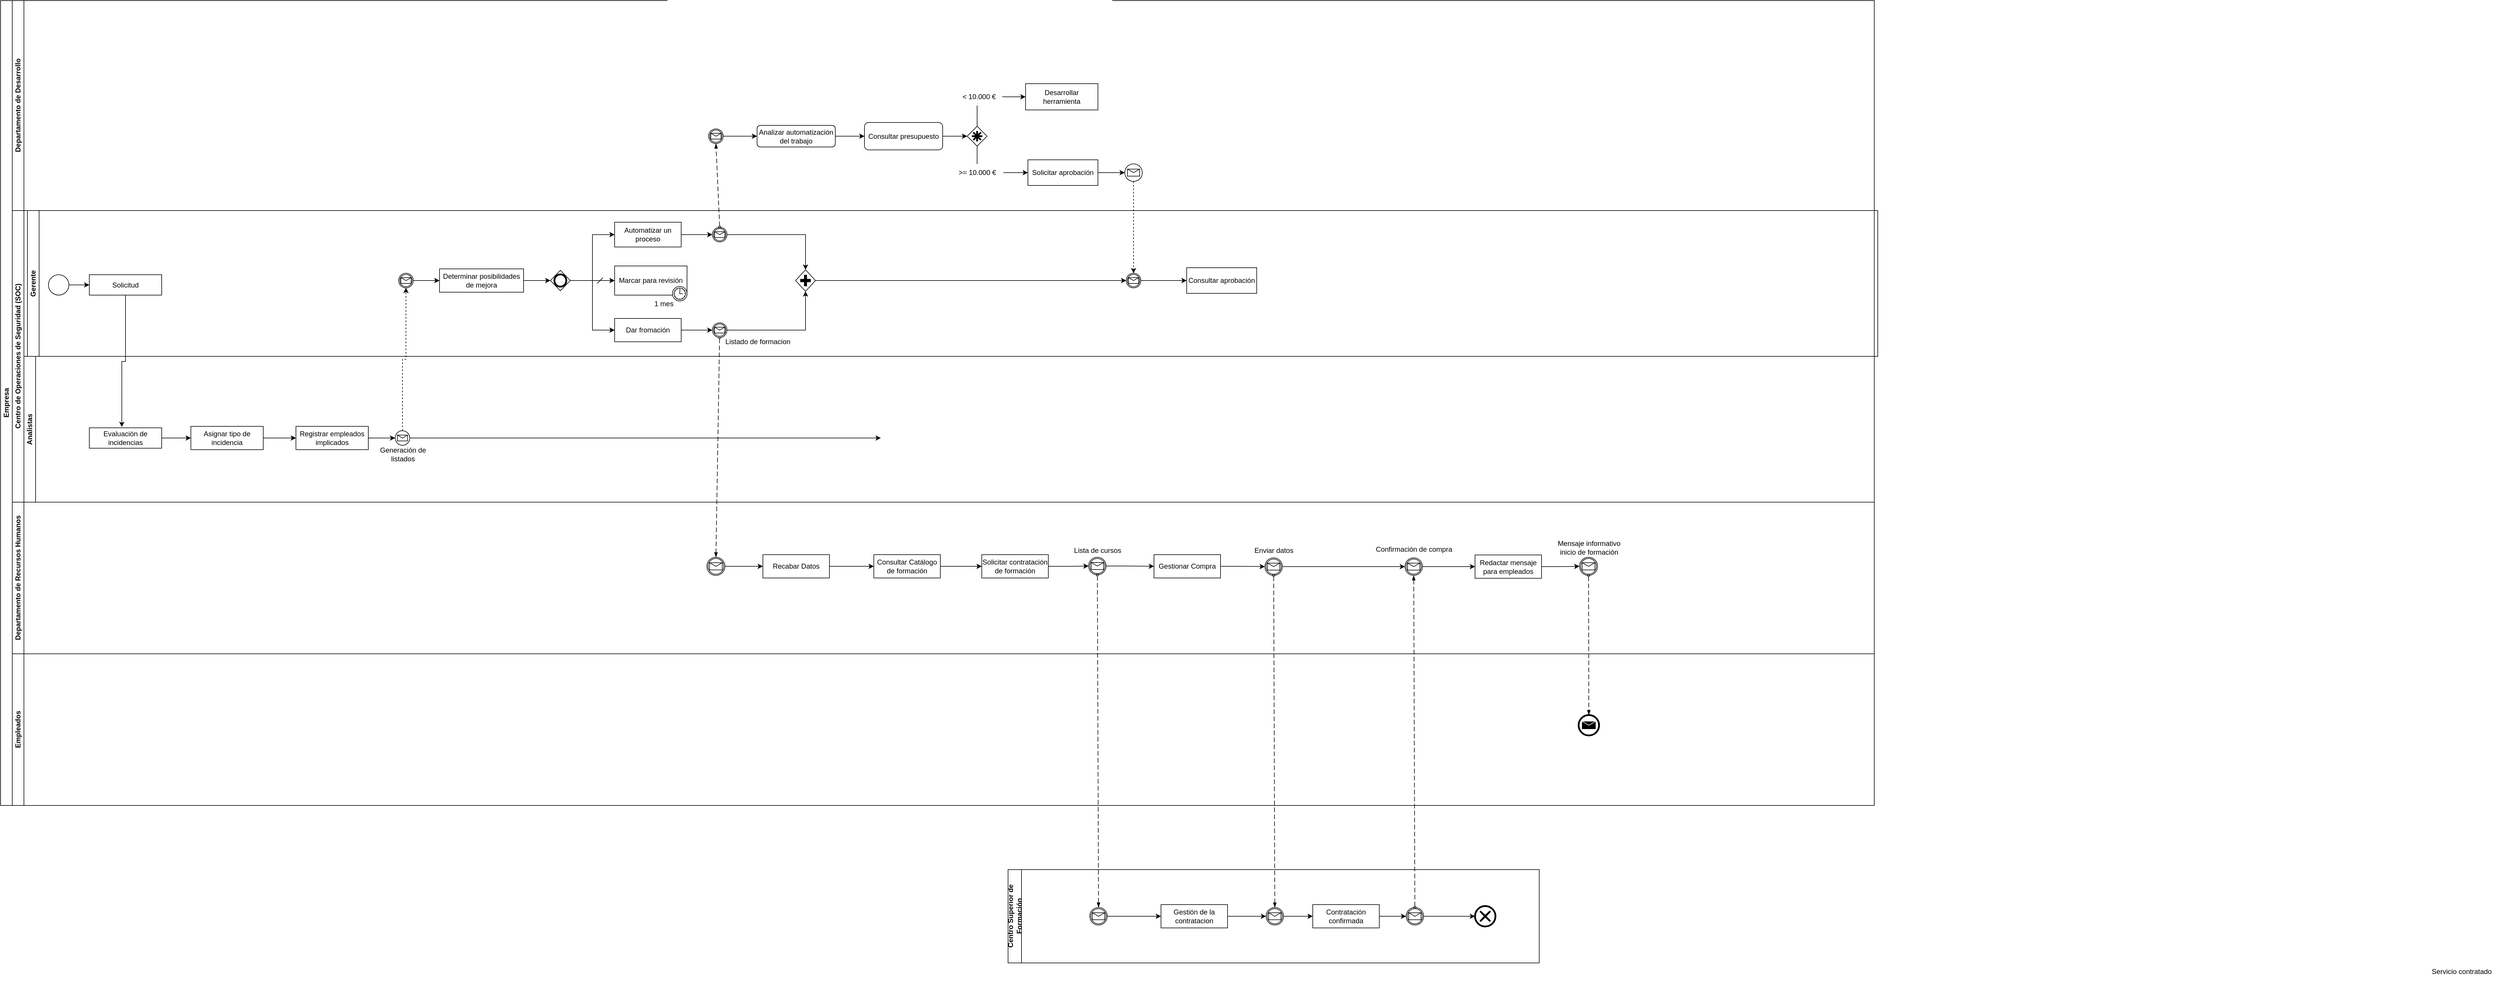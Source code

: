 <mxfile version="26.0.14">
  <diagram name="Página-1" id="uDJ05HsRSzXK77CwW1Jx">
    <mxGraphModel dx="1050" dy="530" grid="1" gridSize="10" guides="1" tooltips="1" connect="1" arrows="1" fold="1" page="1" pageScale="1" pageWidth="827" pageHeight="1169" math="0" shadow="0">
      <root>
        <mxCell id="0" />
        <mxCell id="1" parent="0" />
        <mxCell id="rS4QHCmcO80jas_Lo0V3-1" value="Empresa" style="swimlane;childLayout=stackLayout;resizeParent=1;resizeParentMax=0;horizontal=0;startSize=20;horizontalStack=0;html=1;" parent="1" vertex="1">
          <mxGeometry x="174" y="30" width="3210" height="1380" as="geometry" />
        </mxCell>
        <mxCell id="rS4QHCmcO80jas_Lo0V3-2" value="Departamento de Desarrollo" style="swimlane;startSize=20;horizontal=0;html=1;" parent="rS4QHCmcO80jas_Lo0V3-1" vertex="1">
          <mxGeometry x="20" width="3190" height="360" as="geometry" />
        </mxCell>
        <mxCell id="6PZTlja-5_RaDFF-M4vb-5" style="edgeStyle=orthogonalEdgeStyle;rounded=0;orthogonalLoop=1;jettySize=auto;html=1;entryX=0;entryY=0.5;entryDx=0;entryDy=0;" parent="rS4QHCmcO80jas_Lo0V3-2" source="6PZTlja-5_RaDFF-M4vb-2" target="6PZTlja-5_RaDFF-M4vb-4" edge="1">
          <mxGeometry relative="1" as="geometry" />
        </mxCell>
        <mxCell id="6PZTlja-5_RaDFF-M4vb-2" value="" style="points=[[0.145,0.145,0],[0.5,0,0],[0.855,0.145,0],[1,0.5,0],[0.855,0.855,0],[0.5,1,0],[0.145,0.855,0],[0,0.5,0]];shape=mxgraph.bpmn.event;html=1;verticalLabelPosition=bottom;labelBackgroundColor=#ffffff;verticalAlign=top;align=center;perimeter=ellipsePerimeter;outlineConnect=0;aspect=fixed;outline=boundInt;symbol=message;" parent="rS4QHCmcO80jas_Lo0V3-2" vertex="1">
          <mxGeometry x="1193" y="220" width="25" height="25" as="geometry" />
        </mxCell>
        <mxCell id="6PZTlja-5_RaDFF-M4vb-7" style="edgeStyle=orthogonalEdgeStyle;rounded=0;orthogonalLoop=1;jettySize=auto;html=1;entryX=0;entryY=0.5;entryDx=0;entryDy=0;" parent="rS4QHCmcO80jas_Lo0V3-2" source="6PZTlja-5_RaDFF-M4vb-4" target="6PZTlja-5_RaDFF-M4vb-6" edge="1">
          <mxGeometry relative="1" as="geometry" />
        </mxCell>
        <mxCell id="6PZTlja-5_RaDFF-M4vb-4" value="Analizar automatización del trabajo" style="rounded=1;whiteSpace=wrap;html=1;" parent="rS4QHCmcO80jas_Lo0V3-2" vertex="1">
          <mxGeometry x="1276" y="214" width="134" height="37" as="geometry" />
        </mxCell>
        <mxCell id="6PZTlja-5_RaDFF-M4vb-6" value="Consultar presupuesto" style="rounded=1;whiteSpace=wrap;html=1;" parent="rS4QHCmcO80jas_Lo0V3-2" vertex="1">
          <mxGeometry x="1460" y="209" width="134" height="47" as="geometry" />
        </mxCell>
        <mxCell id="6PZTlja-5_RaDFF-M4vb-8" value="" style="points=[[0.25,0.25,0],[0.5,0,0],[0.75,0.25,0],[1,0.5,0],[0.75,0.75,0],[0.5,1,0],[0.25,0.75,0],[0,0.5,0]];shape=mxgraph.bpmn.gateway2;html=1;verticalLabelPosition=bottom;labelBackgroundColor=#ffffff;verticalAlign=top;align=center;perimeter=rhombusPerimeter;outlineConnect=0;outline=none;symbol=none;gwType=complex;" parent="rS4QHCmcO80jas_Lo0V3-2" vertex="1">
          <mxGeometry x="1636" y="215.5" width="34" height="34" as="geometry" />
        </mxCell>
        <mxCell id="6PZTlja-5_RaDFF-M4vb-9" style="edgeStyle=orthogonalEdgeStyle;rounded=0;orthogonalLoop=1;jettySize=auto;html=1;entryX=0;entryY=0.5;entryDx=0;entryDy=0;entryPerimeter=0;" parent="rS4QHCmcO80jas_Lo0V3-2" source="6PZTlja-5_RaDFF-M4vb-6" target="6PZTlja-5_RaDFF-M4vb-8" edge="1">
          <mxGeometry relative="1" as="geometry" />
        </mxCell>
        <mxCell id="6PZTlja-5_RaDFF-M4vb-10" value="&amp;lt; 10.000 €" style="text;html=1;align=center;verticalAlign=middle;resizable=0;points=[];autosize=1;strokeColor=none;fillColor=none;" parent="rS4QHCmcO80jas_Lo0V3-2" vertex="1">
          <mxGeometry x="1616" y="150" width="80" height="30" as="geometry" />
        </mxCell>
        <mxCell id="6PZTlja-5_RaDFF-M4vb-12" style="edgeStyle=orthogonalEdgeStyle;rounded=0;orthogonalLoop=1;jettySize=auto;html=1;endArrow=none;startFill=0;" parent="rS4QHCmcO80jas_Lo0V3-2" source="6PZTlja-5_RaDFF-M4vb-8" edge="1">
          <mxGeometry relative="1" as="geometry">
            <mxPoint x="1653" y="180" as="targetPoint" />
          </mxGeometry>
        </mxCell>
        <mxCell id="6PZTlja-5_RaDFF-M4vb-13" value="Desarrollar herramienta" style="points=[[0.25,0,0],[0.5,0,0],[0.75,0,0],[1,0.25,0],[1,0.5,0],[1,0.75,0],[0.75,1,0],[0.5,1,0],[0.25,1,0],[0,0.75,0],[0,0.5,0],[0,0.25,0]];shape=mxgraph.bpmn.task2;whiteSpace=wrap;rectStyle=rounded;size=10;html=1;container=1;expand=0;collapsible=0;taskMarker=abstract;" parent="rS4QHCmcO80jas_Lo0V3-2" vertex="1">
          <mxGeometry x="1736" y="142.5" width="124" height="45" as="geometry" />
        </mxCell>
        <mxCell id="6PZTlja-5_RaDFF-M4vb-14" style="edgeStyle=orthogonalEdgeStyle;rounded=0;orthogonalLoop=1;jettySize=auto;html=1;entryX=0;entryY=0.5;entryDx=0;entryDy=0;entryPerimeter=0;" parent="rS4QHCmcO80jas_Lo0V3-2" source="6PZTlja-5_RaDFF-M4vb-10" target="6PZTlja-5_RaDFF-M4vb-13" edge="1">
          <mxGeometry relative="1" as="geometry" />
        </mxCell>
        <mxCell id="6PZTlja-5_RaDFF-M4vb-16" value="&amp;gt;= 10.000 €" style="text;html=1;align=center;verticalAlign=middle;resizable=0;points=[];autosize=1;strokeColor=none;fillColor=none;" parent="rS4QHCmcO80jas_Lo0V3-2" vertex="1">
          <mxGeometry x="1608" y="280" width="90" height="30" as="geometry" />
        </mxCell>
        <mxCell id="6PZTlja-5_RaDFF-M4vb-17" style="edgeStyle=orthogonalEdgeStyle;rounded=0;orthogonalLoop=1;jettySize=auto;html=1;entryX=0.499;entryY=0.006;entryDx=0;entryDy=0;entryPerimeter=0;endArrow=none;startFill=0;" parent="rS4QHCmcO80jas_Lo0V3-2" source="6PZTlja-5_RaDFF-M4vb-8" target="6PZTlja-5_RaDFF-M4vb-16" edge="1">
          <mxGeometry relative="1" as="geometry" />
        </mxCell>
        <mxCell id="6PZTlja-5_RaDFF-M4vb-18" value="Solicitar aprobación" style="points=[[0.25,0,0],[0.5,0,0],[0.75,0,0],[1,0.25,0],[1,0.5,0],[1,0.75,0],[0.75,1,0],[0.5,1,0],[0.25,1,0],[0,0.75,0],[0,0.5,0],[0,0.25,0]];shape=mxgraph.bpmn.task2;whiteSpace=wrap;rectStyle=rounded;size=10;html=1;container=1;expand=0;collapsible=0;taskMarker=abstract;" parent="rS4QHCmcO80jas_Lo0V3-2" vertex="1">
          <mxGeometry x="1740" y="273" width="120" height="44" as="geometry" />
        </mxCell>
        <mxCell id="6PZTlja-5_RaDFF-M4vb-20" style="edgeStyle=orthogonalEdgeStyle;rounded=0;orthogonalLoop=1;jettySize=auto;html=1;entryX=0;entryY=0.5;entryDx=0;entryDy=0;entryPerimeter=0;" parent="rS4QHCmcO80jas_Lo0V3-2" source="6PZTlja-5_RaDFF-M4vb-16" target="6PZTlja-5_RaDFF-M4vb-18" edge="1">
          <mxGeometry relative="1" as="geometry" />
        </mxCell>
        <mxCell id="6PZTlja-5_RaDFF-M4vb-21" value="" style="points=[[0.145,0.145,0],[0.5,0,0],[0.855,0.145,0],[1,0.5,0],[0.855,0.855,0],[0.5,1,0],[0.145,0.855,0],[0,0.5,0]];shape=mxgraph.bpmn.event;html=1;verticalLabelPosition=bottom;labelBackgroundColor=#ffffff;verticalAlign=top;align=center;perimeter=ellipsePerimeter;outlineConnect=0;aspect=fixed;outline=standard;symbol=message;" parent="rS4QHCmcO80jas_Lo0V3-2" vertex="1">
          <mxGeometry x="1906" y="280" width="30" height="30" as="geometry" />
        </mxCell>
        <mxCell id="6PZTlja-5_RaDFF-M4vb-22" style="edgeStyle=orthogonalEdgeStyle;rounded=0;orthogonalLoop=1;jettySize=auto;html=1;entryX=0;entryY=0.5;entryDx=0;entryDy=0;entryPerimeter=0;" parent="rS4QHCmcO80jas_Lo0V3-2" source="6PZTlja-5_RaDFF-M4vb-18" target="6PZTlja-5_RaDFF-M4vb-21" edge="1">
          <mxGeometry relative="1" as="geometry" />
        </mxCell>
        <mxCell id="rS4QHCmcO80jas_Lo0V3-42" value="" style="dashed=1;dashPattern=8 4;endArrow=blockThin;endFill=1;startArrow=oval;startFill=0;endSize=6;startSize=4;html=1;rounded=0;entryX=0.5;entryY=0;entryDx=0;entryDy=0;entryPerimeter=0;" parent="rS4QHCmcO80jas_Lo0V3-1" source="rS4QHCmcO80jas_Lo0V3-30" target="xNy9P8nJW4BKSloSFsuw-24" edge="1">
          <mxGeometry width="160" relative="1" as="geometry">
            <mxPoint x="1306" y="671" as="sourcePoint" />
            <mxPoint x="1226" y="1095" as="targetPoint" />
          </mxGeometry>
        </mxCell>
        <mxCell id="rS4QHCmcO80jas_Lo0V3-3" value="Centro de Operaciones de Seguridad (SOC)" style="swimlane;startSize=20;horizontal=0;html=1;" parent="rS4QHCmcO80jas_Lo0V3-1" vertex="1">
          <mxGeometry x="20" y="360" width="3190" height="500" as="geometry" />
        </mxCell>
        <mxCell id="rS4QHCmcO80jas_Lo0V3-43" value="Analistas" style="swimlane;startSize=20;horizontal=0;html=1;whiteSpace=wrap;" parent="rS4QHCmcO80jas_Lo0V3-3" vertex="1">
          <mxGeometry x="20" y="250" width="3170" height="250" as="geometry" />
        </mxCell>
        <mxCell id="rS4QHCmcO80jas_Lo0V3-10" value="Evaluación de incidencias" style="points=[[0.25,0,0],[0.5,0,0],[0.75,0,0],[1,0.25,0],[1,0.5,0],[1,0.75,0],[0.75,1,0],[0.5,1,0],[0.25,1,0],[0,0.75,0],[0,0.5,0],[0,0.25,0]];shape=mxgraph.bpmn.task2;whiteSpace=wrap;rectStyle=rounded;size=10;html=1;container=1;expand=0;collapsible=0;taskMarker=abstract;" parent="rS4QHCmcO80jas_Lo0V3-43" vertex="1">
          <mxGeometry x="112" y="122.5" width="124" height="35" as="geometry" />
        </mxCell>
        <mxCell id="rS4QHCmcO80jas_Lo0V3-13" value="Asignar tipo de incidencia" style="points=[[0.25,0,0],[0.5,0,0],[0.75,0,0],[1,0.25,0],[1,0.5,0],[1,0.75,0],[0.75,1,0],[0.5,1,0],[0.25,1,0],[0,0.75,0],[0,0.5,0],[0,0.25,0]];shape=mxgraph.bpmn.task2;whiteSpace=wrap;rectStyle=rounded;size=10;html=1;container=1;expand=0;collapsible=0;taskMarker=abstract;" parent="rS4QHCmcO80jas_Lo0V3-43" vertex="1">
          <mxGeometry x="286" y="120" width="124" height="40" as="geometry" />
        </mxCell>
        <mxCell id="rS4QHCmcO80jas_Lo0V3-14" style="edgeStyle=orthogonalEdgeStyle;rounded=0;orthogonalLoop=1;jettySize=auto;html=1;entryX=0;entryY=0.5;entryDx=0;entryDy=0;entryPerimeter=0;" parent="rS4QHCmcO80jas_Lo0V3-43" source="rS4QHCmcO80jas_Lo0V3-10" target="rS4QHCmcO80jas_Lo0V3-13" edge="1">
          <mxGeometry relative="1" as="geometry" />
        </mxCell>
        <mxCell id="rS4QHCmcO80jas_Lo0V3-15" value="Registrar empleados implicados" style="points=[[0.25,0,0],[0.5,0,0],[0.75,0,0],[1,0.25,0],[1,0.5,0],[1,0.75,0],[0.75,1,0],[0.5,1,0],[0.25,1,0],[0,0.75,0],[0,0.5,0],[0,0.25,0]];shape=mxgraph.bpmn.task2;whiteSpace=wrap;rectStyle=rounded;size=10;html=1;container=1;expand=0;collapsible=0;taskMarker=abstract;" parent="rS4QHCmcO80jas_Lo0V3-43" vertex="1">
          <mxGeometry x="466" y="120" width="124" height="40" as="geometry" />
        </mxCell>
        <mxCell id="rS4QHCmcO80jas_Lo0V3-16" style="edgeStyle=orthogonalEdgeStyle;rounded=0;orthogonalLoop=1;jettySize=auto;html=1;entryX=0;entryY=0.5;entryDx=0;entryDy=0;entryPerimeter=0;" parent="rS4QHCmcO80jas_Lo0V3-43" source="rS4QHCmcO80jas_Lo0V3-13" target="rS4QHCmcO80jas_Lo0V3-15" edge="1">
          <mxGeometry relative="1" as="geometry" />
        </mxCell>
        <mxCell id="yh-kPCTtvAr-_X22sN1w-4" style="edgeStyle=orthogonalEdgeStyle;rounded=0;orthogonalLoop=1;jettySize=auto;html=1;exitX=1;exitY=0.5;exitDx=0;exitDy=0;exitPerimeter=0;" edge="1" parent="rS4QHCmcO80jas_Lo0V3-43" source="rS4QHCmcO80jas_Lo0V3-17">
          <mxGeometry relative="1" as="geometry">
            <mxPoint x="1468" y="140" as="targetPoint" />
          </mxGeometry>
        </mxCell>
        <mxCell id="rS4QHCmcO80jas_Lo0V3-17" value="" style="points=[[0.145,0.145,0],[0.5,0,0],[0.855,0.145,0],[1,0.5,0],[0.855,0.855,0],[0.5,1,0],[0.145,0.855,0],[0,0.5,0]];shape=mxgraph.bpmn.event;html=1;verticalLabelPosition=bottom;labelBackgroundColor=#ffffff;verticalAlign=top;align=center;perimeter=ellipsePerimeter;outlineConnect=0;aspect=fixed;outline=standard;symbol=message;" parent="rS4QHCmcO80jas_Lo0V3-43" vertex="1">
          <mxGeometry x="636" y="127.5" width="25" height="25" as="geometry" />
        </mxCell>
        <mxCell id="rS4QHCmcO80jas_Lo0V3-18" style="edgeStyle=orthogonalEdgeStyle;rounded=0;orthogonalLoop=1;jettySize=auto;html=1;entryX=0;entryY=0.5;entryDx=0;entryDy=0;entryPerimeter=0;" parent="rS4QHCmcO80jas_Lo0V3-43" source="rS4QHCmcO80jas_Lo0V3-15" target="rS4QHCmcO80jas_Lo0V3-17" edge="1">
          <mxGeometry relative="1" as="geometry" />
        </mxCell>
        <mxCell id="rS4QHCmcO80jas_Lo0V3-19" value="&lt;div&gt;Generación de&lt;/div&gt;&lt;div&gt;listados&lt;/div&gt;" style="text;html=1;align=center;verticalAlign=middle;resizable=0;points=[];autosize=1;strokeColor=none;fillColor=none;" parent="rS4QHCmcO80jas_Lo0V3-43" vertex="1">
          <mxGeometry x="598.5" y="147.5" width="100" height="40" as="geometry" />
        </mxCell>
        <mxCell id="rS4QHCmcO80jas_Lo0V3-44" value="Gerente" style="swimlane;startSize=20;horizontal=0;html=1;whiteSpace=wrap;" parent="rS4QHCmcO80jas_Lo0V3-3" vertex="1">
          <mxGeometry x="26" width="3170" height="250" as="geometry" />
        </mxCell>
        <mxCell id="rS4QHCmcO80jas_Lo0V3-21" value="Determinar posibilidades de mejora" style="points=[[0.25,0,0],[0.5,0,0],[0.75,0,0],[1,0.25,0],[1,0.5,0],[1,0.75,0],[0.75,1,0],[0.5,1,0],[0.25,1,0],[0,0.75,0],[0,0.5,0],[0,0.25,0]];shape=mxgraph.bpmn.task2;whiteSpace=wrap;rectStyle=rounded;size=10;html=1;container=1;expand=0;collapsible=0;taskMarker=abstract;" parent="rS4QHCmcO80jas_Lo0V3-44" vertex="1">
          <mxGeometry x="706" y="100" width="144" height="40" as="geometry" />
        </mxCell>
        <mxCell id="rS4QHCmcO80jas_Lo0V3-23" value="" style="points=[[0.25,0.25,0],[0.5,0,0],[0.75,0.25,0],[1,0.5,0],[0.75,0.75,0],[0.5,1,0],[0.25,0.75,0],[0,0.5,0]];shape=mxgraph.bpmn.gateway2;html=1;verticalLabelPosition=bottom;labelBackgroundColor=#ffffff;verticalAlign=top;align=center;perimeter=rhombusPerimeter;outlineConnect=0;outline=end;symbol=general;" parent="rS4QHCmcO80jas_Lo0V3-44" vertex="1">
          <mxGeometry x="896" y="102.5" width="34" height="35" as="geometry" />
        </mxCell>
        <mxCell id="rS4QHCmcO80jas_Lo0V3-24" style="edgeStyle=orthogonalEdgeStyle;rounded=0;orthogonalLoop=1;jettySize=auto;html=1;entryX=0;entryY=0.5;entryDx=0;entryDy=0;entryPerimeter=0;" parent="rS4QHCmcO80jas_Lo0V3-44" source="rS4QHCmcO80jas_Lo0V3-21" target="rS4QHCmcO80jas_Lo0V3-23" edge="1">
          <mxGeometry relative="1" as="geometry" />
        </mxCell>
        <mxCell id="rS4QHCmcO80jas_Lo0V3-25" value="Dar fromación" style="points=[[0.25,0,0],[0.5,0,0],[0.75,0,0],[1,0.25,0],[1,0.5,0],[1,0.75,0],[0.75,1,0],[0.5,1,0],[0.25,1,0],[0,0.75,0],[0,0.5,0],[0,0.25,0]];shape=mxgraph.bpmn.task2;whiteSpace=wrap;rectStyle=rounded;size=10;html=1;container=1;expand=0;collapsible=0;taskMarker=abstract;" parent="rS4QHCmcO80jas_Lo0V3-44" vertex="1">
          <mxGeometry x="1006" y="185" width="114" height="40" as="geometry" />
        </mxCell>
        <mxCell id="rS4QHCmcO80jas_Lo0V3-26" value="Automatizar un proceso" style="points=[[0.25,0,0],[0.5,0,0],[0.75,0,0],[1,0.25,0],[1,0.5,0],[1,0.75,0],[0.75,1,0],[0.5,1,0],[0.25,1,0],[0,0.75,0],[0,0.5,0],[0,0.25,0]];shape=mxgraph.bpmn.task2;whiteSpace=wrap;rectStyle=rounded;size=10;html=1;container=1;expand=0;collapsible=0;taskMarker=abstract;" parent="rS4QHCmcO80jas_Lo0V3-44" vertex="1">
          <mxGeometry x="1006" y="20" width="114" height="42.5" as="geometry" />
        </mxCell>
        <mxCell id="rS4QHCmcO80jas_Lo0V3-28" style="edgeStyle=orthogonalEdgeStyle;rounded=0;orthogonalLoop=1;jettySize=auto;html=1;entryX=0;entryY=0.5;entryDx=0;entryDy=0;entryPerimeter=0;" parent="rS4QHCmcO80jas_Lo0V3-44" source="rS4QHCmcO80jas_Lo0V3-23" target="rS4QHCmcO80jas_Lo0V3-25" edge="1">
          <mxGeometry relative="1" as="geometry" />
        </mxCell>
        <mxCell id="rS4QHCmcO80jas_Lo0V3-29" style="edgeStyle=orthogonalEdgeStyle;rounded=0;orthogonalLoop=1;jettySize=auto;html=1;entryX=0;entryY=0.5;entryDx=0;entryDy=0;entryPerimeter=0;" parent="rS4QHCmcO80jas_Lo0V3-44" source="rS4QHCmcO80jas_Lo0V3-23" target="rS4QHCmcO80jas_Lo0V3-26" edge="1">
          <mxGeometry relative="1" as="geometry" />
        </mxCell>
        <mxCell id="rS4QHCmcO80jas_Lo0V3-30" value="" style="points=[[0.145,0.145,0],[0.5,0,0],[0.855,0.145,0],[1,0.5,0],[0.855,0.855,0],[0.5,1,0],[0.145,0.855,0],[0,0.5,0]];shape=mxgraph.bpmn.event;html=1;verticalLabelPosition=bottom;labelBackgroundColor=#ffffff;verticalAlign=top;align=center;perimeter=ellipsePerimeter;outlineConnect=0;aspect=fixed;outline=boundInt;symbol=message;" parent="rS4QHCmcO80jas_Lo0V3-44" vertex="1">
          <mxGeometry x="1173.5" y="192.5" width="25" height="25" as="geometry" />
        </mxCell>
        <mxCell id="rS4QHCmcO80jas_Lo0V3-32" style="edgeStyle=orthogonalEdgeStyle;rounded=0;orthogonalLoop=1;jettySize=auto;html=1;entryX=0;entryY=0.5;entryDx=0;entryDy=0;entryPerimeter=0;" parent="rS4QHCmcO80jas_Lo0V3-44" source="rS4QHCmcO80jas_Lo0V3-25" target="rS4QHCmcO80jas_Lo0V3-30" edge="1">
          <mxGeometry relative="1" as="geometry" />
        </mxCell>
        <mxCell id="rS4QHCmcO80jas_Lo0V3-33" value="" style="points=[[0.145,0.145,0],[0.5,0,0],[0.855,0.145,0],[1,0.5,0],[0.855,0.855,0],[0.5,1,0],[0.145,0.855,0],[0,0.5,0]];shape=mxgraph.bpmn.event;html=1;verticalLabelPosition=bottom;labelBackgroundColor=#ffffff;verticalAlign=top;align=center;perimeter=ellipsePerimeter;outlineConnect=0;aspect=fixed;outline=boundInt;symbol=message;" parent="rS4QHCmcO80jas_Lo0V3-44" vertex="1">
          <mxGeometry x="1173.5" y="28.75" width="25" height="25" as="geometry" />
        </mxCell>
        <mxCell id="rS4QHCmcO80jas_Lo0V3-34" style="edgeStyle=orthogonalEdgeStyle;rounded=0;orthogonalLoop=1;jettySize=auto;html=1;entryX=0;entryY=0.5;entryDx=0;entryDy=0;entryPerimeter=0;" parent="rS4QHCmcO80jas_Lo0V3-44" source="rS4QHCmcO80jas_Lo0V3-26" target="rS4QHCmcO80jas_Lo0V3-33" edge="1">
          <mxGeometry relative="1" as="geometry" />
        </mxCell>
        <mxCell id="rS4QHCmcO80jas_Lo0V3-38" value="Marcar para revisión" style="points=[[0.25,0,0],[0.5,0,0],[0.75,0,0],[1,0.25,0],[1,0.5,0],[1,0.75,0],[0.75,1,0],[0.5,1,0],[0.25,1,0],[0,0.75,0],[0,0.5,0],[0,0.25,0]];shape=mxgraph.bpmn.task2;whiteSpace=wrap;rectStyle=rounded;size=10;html=1;container=1;expand=0;collapsible=0;taskMarker=abstract;" parent="rS4QHCmcO80jas_Lo0V3-44" vertex="1">
          <mxGeometry x="1006" y="95" width="124" height="50" as="geometry" />
        </mxCell>
        <mxCell id="rS4QHCmcO80jas_Lo0V3-39" style="edgeStyle=orthogonalEdgeStyle;rounded=0;orthogonalLoop=1;jettySize=auto;html=1;entryX=0;entryY=0.5;entryDx=0;entryDy=0;entryPerimeter=0;" parent="rS4QHCmcO80jas_Lo0V3-44" source="rS4QHCmcO80jas_Lo0V3-23" target="rS4QHCmcO80jas_Lo0V3-38" edge="1">
          <mxGeometry relative="1" as="geometry" />
        </mxCell>
        <mxCell id="fS46ABCbvEcgxph74Tcy-1" value="" style="endArrow=none;html=1;rounded=0;" parent="rS4QHCmcO80jas_Lo0V3-44" edge="1">
          <mxGeometry width="50" height="50" relative="1" as="geometry">
            <mxPoint x="976" y="125" as="sourcePoint" />
            <mxPoint x="986" y="115" as="targetPoint" />
          </mxGeometry>
        </mxCell>
        <mxCell id="xNy9P8nJW4BKSloSFsuw-3" value="1 mes" style="text;html=1;align=center;verticalAlign=middle;resizable=0;points=[];autosize=1;strokeColor=none;fillColor=none;" parent="rS4QHCmcO80jas_Lo0V3-44" vertex="1">
          <mxGeometry x="1060" y="145" width="60" height="30" as="geometry" />
        </mxCell>
        <mxCell id="xNy9P8nJW4BKSloSFsuw-1" value="" style="points=[[0.145,0.145,0],[0.5,0,0],[0.855,0.145,0],[1,0.5,0],[0.855,0.855,0],[0.5,1,0],[0.145,0.855,0],[0,0.5,0]];shape=mxgraph.bpmn.event;html=1;verticalLabelPosition=bottom;labelBackgroundColor=#ffffff;verticalAlign=top;align=center;perimeter=ellipsePerimeter;outlineConnect=0;aspect=fixed;outline=standard;symbol=timer;" parent="rS4QHCmcO80jas_Lo0V3-44" vertex="1">
          <mxGeometry x="1105" y="130" width="25" height="25" as="geometry" />
        </mxCell>
        <mxCell id="xNy9P8nJW4BKSloSFsuw-6" style="edgeStyle=orthogonalEdgeStyle;rounded=0;orthogonalLoop=1;jettySize=auto;html=1;exitX=1;exitY=0.5;exitDx=0;exitDy=0;exitPerimeter=0;" parent="rS4QHCmcO80jas_Lo0V3-44" source="rS4QHCmcO80jas_Lo0V3-9" target="xNy9P8nJW4BKSloSFsuw-5" edge="1">
          <mxGeometry relative="1" as="geometry" />
        </mxCell>
        <mxCell id="rS4QHCmcO80jas_Lo0V3-9" value="" style="points=[[0.145,0.145,0],[0.5,0,0],[0.855,0.145,0],[1,0.5,0],[0.855,0.855,0],[0.5,1,0],[0.145,0.855,0],[0,0.5,0]];shape=mxgraph.bpmn.event;html=1;verticalLabelPosition=bottom;labelBackgroundColor=#ffffff;verticalAlign=top;align=center;perimeter=ellipsePerimeter;outlineConnect=0;aspect=fixed;outline=standard;symbol=general;" parent="rS4QHCmcO80jas_Lo0V3-44" vertex="1">
          <mxGeometry x="36" y="110" width="35" height="35" as="geometry" />
        </mxCell>
        <mxCell id="xNy9P8nJW4BKSloSFsuw-5" value="Solicitud" style="points=[[0.25,0,0],[0.5,0,0],[0.75,0,0],[1,0.25,0],[1,0.5,0],[1,0.75,0],[0.75,1,0],[0.5,1,0],[0.25,1,0],[0,0.75,0],[0,0.5,0],[0,0.25,0]];shape=mxgraph.bpmn.task2;whiteSpace=wrap;rectStyle=rounded;size=10;html=1;container=1;expand=0;collapsible=0;taskMarker=abstract;" parent="rS4QHCmcO80jas_Lo0V3-44" vertex="1">
          <mxGeometry x="106" y="110" width="124" height="35" as="geometry" />
        </mxCell>
        <mxCell id="xNy9P8nJW4BKSloSFsuw-16" value="Listado de formacion" style="text;html=1;align=center;verticalAlign=middle;resizable=0;points=[];autosize=1;strokeColor=none;fillColor=none;" parent="rS4QHCmcO80jas_Lo0V3-44" vertex="1">
          <mxGeometry x="1186" y="210" width="130" height="30" as="geometry" />
        </mxCell>
        <mxCell id="xNy9P8nJW4BKSloSFsuw-90" value="" style="points=[[0.25,0.25,0],[0.5,0,0],[0.75,0.25,0],[1,0.5,0],[0.75,0.75,0],[0.5,1,0],[0.25,0.75,0],[0,0.5,0]];shape=mxgraph.bpmn.gateway2;html=1;verticalLabelPosition=bottom;labelBackgroundColor=#ffffff;verticalAlign=top;align=center;perimeter=rhombusPerimeter;outlineConnect=0;outline=none;symbol=none;gwType=parallel;" parent="rS4QHCmcO80jas_Lo0V3-44" vertex="1">
          <mxGeometry x="1316" y="101.5" width="34" height="37" as="geometry" />
        </mxCell>
        <mxCell id="xNy9P8nJW4BKSloSFsuw-91" style="edgeStyle=orthogonalEdgeStyle;rounded=0;orthogonalLoop=1;jettySize=auto;html=1;exitX=1;exitY=0.5;exitDx=0;exitDy=0;exitPerimeter=0;entryX=0.5;entryY=0;entryDx=0;entryDy=0;entryPerimeter=0;" parent="rS4QHCmcO80jas_Lo0V3-44" source="rS4QHCmcO80jas_Lo0V3-33" target="xNy9P8nJW4BKSloSFsuw-90" edge="1">
          <mxGeometry relative="1" as="geometry" />
        </mxCell>
        <mxCell id="xNy9P8nJW4BKSloSFsuw-92" style="edgeStyle=orthogonalEdgeStyle;rounded=0;orthogonalLoop=1;jettySize=auto;html=1;exitX=1;exitY=0.5;exitDx=0;exitDy=0;exitPerimeter=0;entryX=0.5;entryY=1;entryDx=0;entryDy=0;entryPerimeter=0;" parent="rS4QHCmcO80jas_Lo0V3-44" source="rS4QHCmcO80jas_Lo0V3-30" target="xNy9P8nJW4BKSloSFsuw-90" edge="1">
          <mxGeometry relative="1" as="geometry" />
        </mxCell>
        <mxCell id="yh-kPCTtvAr-_X22sN1w-1" value="" style="points=[[0.145,0.145,0],[0.5,0,0],[0.855,0.145,0],[1,0.5,0],[0.855,0.855,0],[0.5,1,0],[0.145,0.855,0],[0,0.5,0]];shape=mxgraph.bpmn.event;html=1;verticalLabelPosition=bottom;labelBackgroundColor=#ffffff;verticalAlign=top;align=center;perimeter=ellipsePerimeter;outlineConnect=0;aspect=fixed;outline=boundInt;symbol=message;" vertex="1" parent="rS4QHCmcO80jas_Lo0V3-44">
          <mxGeometry x="636" y="107.5" width="25" height="25" as="geometry" />
        </mxCell>
        <mxCell id="yh-kPCTtvAr-_X22sN1w-3" style="edgeStyle=orthogonalEdgeStyle;rounded=0;orthogonalLoop=1;jettySize=auto;html=1;exitX=1;exitY=0.5;exitDx=0;exitDy=0;exitPerimeter=0;entryX=0;entryY=0.5;entryDx=0;entryDy=0;entryPerimeter=0;" edge="1" parent="rS4QHCmcO80jas_Lo0V3-44" source="yh-kPCTtvAr-_X22sN1w-1" target="rS4QHCmcO80jas_Lo0V3-21">
          <mxGeometry relative="1" as="geometry" />
        </mxCell>
        <mxCell id="yh-kPCTtvAr-_X22sN1w-7" value="" style="points=[[0.145,0.145,0],[0.5,0,0],[0.855,0.145,0],[1,0.5,0],[0.855,0.855,0],[0.5,1,0],[0.145,0.855,0],[0,0.5,0]];shape=mxgraph.bpmn.event;html=1;verticalLabelPosition=bottom;labelBackgroundColor=#ffffff;verticalAlign=top;align=center;perimeter=ellipsePerimeter;outlineConnect=0;aspect=fixed;outline=boundInt;symbol=message;" vertex="1" parent="rS4QHCmcO80jas_Lo0V3-44">
          <mxGeometry x="1882.5" y="107.5" width="25" height="25" as="geometry" />
        </mxCell>
        <mxCell id="yh-kPCTtvAr-_X22sN1w-8" value="Consultar aprobación" style="points=[[0.25,0,0],[0.5,0,0],[0.75,0,0],[1,0.25,0],[1,0.5,0],[1,0.75,0],[0.75,1,0],[0.5,1,0],[0.25,1,0],[0,0.75,0],[0,0.5,0],[0,0.25,0]];shape=mxgraph.bpmn.task2;whiteSpace=wrap;rectStyle=rounded;size=10;html=1;container=1;expand=0;collapsible=0;taskMarker=abstract;" vertex="1" parent="rS4QHCmcO80jas_Lo0V3-44">
          <mxGeometry x="1986" y="98" width="120" height="44" as="geometry" />
        </mxCell>
        <mxCell id="yh-kPCTtvAr-_X22sN1w-9" style="edgeStyle=orthogonalEdgeStyle;rounded=0;orthogonalLoop=1;jettySize=auto;html=1;exitX=1;exitY=0.5;exitDx=0;exitDy=0;exitPerimeter=0;entryX=0;entryY=0.5;entryDx=0;entryDy=0;entryPerimeter=0;" edge="1" parent="rS4QHCmcO80jas_Lo0V3-44" source="yh-kPCTtvAr-_X22sN1w-7" target="yh-kPCTtvAr-_X22sN1w-8">
          <mxGeometry relative="1" as="geometry" />
        </mxCell>
        <mxCell id="yh-kPCTtvAr-_X22sN1w-10" style="edgeStyle=orthogonalEdgeStyle;rounded=0;orthogonalLoop=1;jettySize=auto;html=1;exitX=1;exitY=0.5;exitDx=0;exitDy=0;exitPerimeter=0;entryX=0;entryY=0.5;entryDx=0;entryDy=0;entryPerimeter=0;" edge="1" parent="rS4QHCmcO80jas_Lo0V3-44" source="xNy9P8nJW4BKSloSFsuw-90" target="yh-kPCTtvAr-_X22sN1w-7">
          <mxGeometry relative="1" as="geometry" />
        </mxCell>
        <mxCell id="xNy9P8nJW4BKSloSFsuw-7" style="edgeStyle=orthogonalEdgeStyle;rounded=0;orthogonalLoop=1;jettySize=auto;html=1;entryX=0.449;entryY=-0.04;entryDx=0;entryDy=0;entryPerimeter=0;" parent="rS4QHCmcO80jas_Lo0V3-3" source="xNy9P8nJW4BKSloSFsuw-5" target="rS4QHCmcO80jas_Lo0V3-10" edge="1">
          <mxGeometry relative="1" as="geometry" />
        </mxCell>
        <mxCell id="yh-kPCTtvAr-_X22sN1w-2" style="edgeStyle=orthogonalEdgeStyle;rounded=0;orthogonalLoop=1;jettySize=auto;html=1;exitX=0.5;exitY=0;exitDx=0;exitDy=0;exitPerimeter=0;dashed=1;" edge="1" parent="rS4QHCmcO80jas_Lo0V3-3" source="rS4QHCmcO80jas_Lo0V3-17" target="yh-kPCTtvAr-_X22sN1w-1">
          <mxGeometry relative="1" as="geometry" />
        </mxCell>
        <mxCell id="rS4QHCmcO80jas_Lo0V3-4" value="Departamento de Recursos Humanos" style="swimlane;startSize=20;horizontal=0;html=1;" parent="rS4QHCmcO80jas_Lo0V3-1" vertex="1">
          <mxGeometry x="20" y="860" width="3190" height="260" as="geometry" />
        </mxCell>
        <mxCell id="xNy9P8nJW4BKSloSFsuw-17" style="edgeStyle=orthogonalEdgeStyle;rounded=0;orthogonalLoop=1;jettySize=auto;html=1;exitX=1;exitY=0.5;exitDx=0;exitDy=0;exitPerimeter=0;entryX=0;entryY=0.5;entryDx=0;entryDy=0;entryPerimeter=0;" parent="rS4QHCmcO80jas_Lo0V3-4" source="xNy9P8nJW4BKSloSFsuw-14" target="xNy9P8nJW4BKSloSFsuw-31" edge="1">
          <mxGeometry relative="1" as="geometry">
            <mxPoint x="1460" y="110" as="targetPoint" />
          </mxGeometry>
        </mxCell>
        <mxCell id="xNy9P8nJW4BKSloSFsuw-14" value="Recabar Datos" style="points=[[0.25,0,0],[0.5,0,0],[0.75,0,0],[1,0.25,0],[1,0.5,0],[1,0.75,0],[0.75,1,0],[0.5,1,0],[0.25,1,0],[0,0.75,0],[0,0.5,0],[0,0.25,0]];shape=mxgraph.bpmn.task2;whiteSpace=wrap;rectStyle=rounded;size=10;html=1;container=1;expand=0;collapsible=0;taskMarker=abstract;" parent="rS4QHCmcO80jas_Lo0V3-4" vertex="1">
          <mxGeometry x="1286" y="90" width="114" height="40" as="geometry" />
        </mxCell>
        <mxCell id="xNy9P8nJW4BKSloSFsuw-15" style="edgeStyle=orthogonalEdgeStyle;rounded=0;orthogonalLoop=1;jettySize=auto;html=1;exitX=1;exitY=0.5;exitDx=0;exitDy=0;exitPerimeter=0;entryX=0;entryY=0.5;entryDx=0;entryDy=0;entryPerimeter=0;" parent="rS4QHCmcO80jas_Lo0V3-4" source="xNy9P8nJW4BKSloSFsuw-24" target="xNy9P8nJW4BKSloSFsuw-14" edge="1">
          <mxGeometry relative="1" as="geometry">
            <mxPoint x="1221" y="110" as="sourcePoint" />
          </mxGeometry>
        </mxCell>
        <mxCell id="xNy9P8nJW4BKSloSFsuw-24" value="" style="points=[[0.145,0.145,0],[0.5,0,0],[0.855,0.145,0],[1,0.5,0],[0.855,0.855,0],[0.5,1,0],[0.145,0.855,0],[0,0.5,0]];shape=mxgraph.bpmn.event;html=1;verticalLabelPosition=bottom;labelBackgroundColor=#ffffff;verticalAlign=top;align=center;perimeter=ellipsePerimeter;outlineConnect=0;aspect=fixed;outline=boundInt;symbol=message;" parent="rS4QHCmcO80jas_Lo0V3-4" vertex="1">
          <mxGeometry x="1190" y="94.5" width="31" height="31" as="geometry" />
        </mxCell>
        <mxCell id="xNy9P8nJW4BKSloSFsuw-32" style="edgeStyle=orthogonalEdgeStyle;rounded=0;orthogonalLoop=1;jettySize=auto;html=1;exitX=1;exitY=0.5;exitDx=0;exitDy=0;exitPerimeter=0;entryX=0;entryY=0.5;entryDx=0;entryDy=0;entryPerimeter=0;" parent="rS4QHCmcO80jas_Lo0V3-4" source="xNy9P8nJW4BKSloSFsuw-31" target="xNy9P8nJW4BKSloSFsuw-33" edge="1">
          <mxGeometry relative="1" as="geometry">
            <mxPoint x="1996" y="109.5" as="targetPoint" />
          </mxGeometry>
        </mxCell>
        <mxCell id="xNy9P8nJW4BKSloSFsuw-31" value="Consultar Catálogo de formación" style="points=[[0.25,0,0],[0.5,0,0],[0.75,0,0],[1,0.25,0],[1,0.5,0],[1,0.75,0],[0.75,1,0],[0.5,1,0],[0.25,1,0],[0,0.75,0],[0,0.5,0],[0,0.25,0]];shape=mxgraph.bpmn.task2;whiteSpace=wrap;rectStyle=rounded;size=10;html=1;container=1;expand=0;collapsible=0;taskMarker=abstract;" parent="rS4QHCmcO80jas_Lo0V3-4" vertex="1">
          <mxGeometry x="1476" y="90" width="114" height="40" as="geometry" />
        </mxCell>
        <mxCell id="xNy9P8nJW4BKSloSFsuw-35" style="edgeStyle=orthogonalEdgeStyle;rounded=0;orthogonalLoop=1;jettySize=auto;html=1;exitX=1;exitY=0.5;exitDx=0;exitDy=0;exitPerimeter=0;entryX=0;entryY=0.5;entryDx=0;entryDy=0;entryPerimeter=0;" parent="rS4QHCmcO80jas_Lo0V3-4" source="xNy9P8nJW4BKSloSFsuw-54" target="xNy9P8nJW4BKSloSFsuw-52" edge="1">
          <mxGeometry relative="1" as="geometry">
            <mxPoint x="1841" y="110" as="targetPoint" />
          </mxGeometry>
        </mxCell>
        <mxCell id="xNy9P8nJW4BKSloSFsuw-33" value="Solicitar contratación de formación" style="points=[[0.25,0,0],[0.5,0,0],[0.75,0,0],[1,0.25,0],[1,0.5,0],[1,0.75,0],[0.75,1,0],[0.5,1,0],[0.25,1,0],[0,0.75,0],[0,0.5,0],[0,0.25,0]];shape=mxgraph.bpmn.task2;whiteSpace=wrap;rectStyle=rounded;size=10;html=1;container=1;expand=0;collapsible=0;taskMarker=abstract;" parent="rS4QHCmcO80jas_Lo0V3-4" vertex="1">
          <mxGeometry x="1661" y="90" width="114" height="40" as="geometry" />
        </mxCell>
        <mxCell id="xNy9P8nJW4BKSloSFsuw-48" value="Lista de cursos " style="text;html=1;align=center;verticalAlign=middle;resizable=0;points=[];autosize=1;strokeColor=none;fillColor=none;" parent="rS4QHCmcO80jas_Lo0V3-4" vertex="1">
          <mxGeometry x="1808.5" y="68" width="100" height="30" as="geometry" />
        </mxCell>
        <mxCell id="xNy9P8nJW4BKSloSFsuw-52" value="Gestionar Compra " style="points=[[0.25,0,0],[0.5,0,0],[0.75,0,0],[1,0.25,0],[1,0.5,0],[1,0.75,0],[0.75,1,0],[0.5,1,0],[0.25,1,0],[0,0.75,0],[0,0.5,0],[0,0.25,0]];shape=mxgraph.bpmn.task2;whiteSpace=wrap;rectStyle=rounded;size=10;html=1;container=1;expand=0;collapsible=0;taskMarker=abstract;" parent="rS4QHCmcO80jas_Lo0V3-4" vertex="1">
          <mxGeometry x="1956" y="90" width="114" height="40" as="geometry" />
        </mxCell>
        <mxCell id="xNy9P8nJW4BKSloSFsuw-55" value="" style="edgeStyle=orthogonalEdgeStyle;rounded=0;orthogonalLoop=1;jettySize=auto;html=1;exitX=1;exitY=0.5;exitDx=0;exitDy=0;exitPerimeter=0;entryX=0;entryY=0.5;entryDx=0;entryDy=0;entryPerimeter=0;" parent="rS4QHCmcO80jas_Lo0V3-4" source="xNy9P8nJW4BKSloSFsuw-33" target="xNy9P8nJW4BKSloSFsuw-54" edge="1">
          <mxGeometry relative="1" as="geometry">
            <mxPoint x="2035" y="1140" as="targetPoint" />
            <mxPoint x="1969" y="1140" as="sourcePoint" />
          </mxGeometry>
        </mxCell>
        <mxCell id="xNy9P8nJW4BKSloSFsuw-54" value="" style="points=[[0.145,0.145,0],[0.5,0,0],[0.855,0.145,0],[1,0.5,0],[0.855,0.855,0],[0.5,1,0],[0.145,0.855,0],[0,0.5,0]];shape=mxgraph.bpmn.event;html=1;verticalLabelPosition=bottom;labelBackgroundColor=#ffffff;verticalAlign=top;align=center;perimeter=ellipsePerimeter;outlineConnect=0;aspect=fixed;outline=catching;symbol=message;" parent="rS4QHCmcO80jas_Lo0V3-4" vertex="1">
          <mxGeometry x="1844" y="94.5" width="30" height="30" as="geometry" />
        </mxCell>
        <mxCell id="xNy9P8nJW4BKSloSFsuw-72" style="edgeStyle=orthogonalEdgeStyle;rounded=0;orthogonalLoop=1;jettySize=auto;html=1;exitX=1;exitY=0.5;exitDx=0;exitDy=0;exitPerimeter=0;entryX=0;entryY=0.5;entryDx=0;entryDy=0;entryPerimeter=0;" parent="rS4QHCmcO80jas_Lo0V3-4" source="xNy9P8nJW4BKSloSFsuw-57" target="xNy9P8nJW4BKSloSFsuw-73" edge="1">
          <mxGeometry relative="1" as="geometry">
            <mxPoint x="2316" y="110.947" as="targetPoint" />
          </mxGeometry>
        </mxCell>
        <mxCell id="xNy9P8nJW4BKSloSFsuw-57" value="" style="points=[[0.145,0.145,0],[0.5,0,0],[0.855,0.145,0],[1,0.5,0],[0.855,0.855,0],[0.5,1,0],[0.145,0.855,0],[0,0.5,0]];shape=mxgraph.bpmn.event;html=1;verticalLabelPosition=bottom;labelBackgroundColor=#ffffff;verticalAlign=top;align=center;perimeter=ellipsePerimeter;outlineConnect=0;aspect=fixed;outline=catching;symbol=message;" parent="rS4QHCmcO80jas_Lo0V3-4" vertex="1">
          <mxGeometry x="2146" y="95.5" width="30" height="30" as="geometry" />
        </mxCell>
        <mxCell id="xNy9P8nJW4BKSloSFsuw-58" style="edgeStyle=orthogonalEdgeStyle;rounded=0;orthogonalLoop=1;jettySize=auto;html=1;exitX=1;exitY=0.5;exitDx=0;exitDy=0;exitPerimeter=0;entryX=0;entryY=0.5;entryDx=0;entryDy=0;entryPerimeter=0;" parent="rS4QHCmcO80jas_Lo0V3-4" source="xNy9P8nJW4BKSloSFsuw-52" target="xNy9P8nJW4BKSloSFsuw-57" edge="1">
          <mxGeometry relative="1" as="geometry" />
        </mxCell>
        <mxCell id="xNy9P8nJW4BKSloSFsuw-59" value="Enviar datos" style="text;html=1;align=center;verticalAlign=middle;resizable=0;points=[];autosize=1;strokeColor=none;fillColor=none;" parent="rS4QHCmcO80jas_Lo0V3-4" vertex="1">
          <mxGeometry x="2116" y="68" width="90" height="30" as="geometry" />
        </mxCell>
        <mxCell id="xNy9P8nJW4BKSloSFsuw-80" style="edgeStyle=orthogonalEdgeStyle;rounded=0;orthogonalLoop=1;jettySize=auto;html=1;exitX=1;exitY=0.5;exitDx=0;exitDy=0;exitPerimeter=0;entryX=0;entryY=0.5;entryDx=0;entryDy=0;entryPerimeter=0;" parent="rS4QHCmcO80jas_Lo0V3-4" source="xNy9P8nJW4BKSloSFsuw-73" target="xNy9P8nJW4BKSloSFsuw-81" edge="1">
          <mxGeometry relative="1" as="geometry">
            <mxPoint x="2536" y="110.143" as="targetPoint" />
          </mxGeometry>
        </mxCell>
        <mxCell id="xNy9P8nJW4BKSloSFsuw-73" value="" style="points=[[0.145,0.145,0],[0.5,0,0],[0.855,0.145,0],[1,0.5,0],[0.855,0.855,0],[0.5,1,0],[0.145,0.855,0],[0,0.5,0]];shape=mxgraph.bpmn.event;html=1;verticalLabelPosition=bottom;labelBackgroundColor=#ffffff;verticalAlign=top;align=center;perimeter=ellipsePerimeter;outlineConnect=0;aspect=fixed;outline=catching;symbol=message;" parent="rS4QHCmcO80jas_Lo0V3-4" vertex="1">
          <mxGeometry x="2386" y="95.5" width="30" height="30" as="geometry" />
        </mxCell>
        <mxCell id="xNy9P8nJW4BKSloSFsuw-81" value="Redactar mensaje para empleados" style="points=[[0.25,0,0],[0.5,0,0],[0.75,0,0],[1,0.25,0],[1,0.5,0],[1,0.75,0],[0.75,1,0],[0.5,1,0],[0.25,1,0],[0,0.75,0],[0,0.5,0],[0,0.25,0]];shape=mxgraph.bpmn.task2;whiteSpace=wrap;rectStyle=rounded;size=10;html=1;container=1;expand=0;collapsible=0;taskMarker=abstract;" parent="rS4QHCmcO80jas_Lo0V3-4" vertex="1">
          <mxGeometry x="2506" y="90.5" width="114" height="40" as="geometry" />
        </mxCell>
        <mxCell id="xNy9P8nJW4BKSloSFsuw-84" value="" style="edgeStyle=orthogonalEdgeStyle;rounded=0;orthogonalLoop=1;jettySize=auto;html=1;exitX=1;exitY=0.5;exitDx=0;exitDy=0;exitPerimeter=0;" parent="rS4QHCmcO80jas_Lo0V3-4" source="xNy9P8nJW4BKSloSFsuw-81" target="xNy9P8nJW4BKSloSFsuw-83" edge="1">
          <mxGeometry relative="1" as="geometry">
            <mxPoint x="2860" y="1140.333" as="targetPoint" />
            <mxPoint x="2814" y="1141" as="sourcePoint" />
          </mxGeometry>
        </mxCell>
        <mxCell id="xNy9P8nJW4BKSloSFsuw-83" value="" style="points=[[0.145,0.145,0],[0.5,0,0],[0.855,0.145,0],[1,0.5,0],[0.855,0.855,0],[0.5,1,0],[0.145,0.855,0],[0,0.5,0]];shape=mxgraph.bpmn.event;html=1;verticalLabelPosition=bottom;labelBackgroundColor=#ffffff;verticalAlign=top;align=center;perimeter=ellipsePerimeter;outlineConnect=0;aspect=fixed;outline=catching;symbol=message;" parent="rS4QHCmcO80jas_Lo0V3-4" vertex="1">
          <mxGeometry x="2685" y="94.5" width="31" height="31" as="geometry" />
        </mxCell>
        <mxCell id="xNy9P8nJW4BKSloSFsuw-85" value="Mensaje informativo &lt;br&gt;inicio de formación" style="text;html=1;align=center;verticalAlign=middle;resizable=0;points=[];autosize=1;strokeColor=none;fillColor=none;" parent="rS4QHCmcO80jas_Lo0V3-4" vertex="1">
          <mxGeometry x="2636" y="58" width="130" height="40" as="geometry" />
        </mxCell>
        <mxCell id="xNy9P8nJW4BKSloSFsuw-75" value="Confirmación de compra" style="text;html=1;align=center;verticalAlign=middle;resizable=0;points=[];autosize=1;strokeColor=none;fillColor=none;" parent="rS4QHCmcO80jas_Lo0V3-4" vertex="1">
          <mxGeometry x="2326" y="65.5" width="150" height="30" as="geometry" />
        </mxCell>
        <mxCell id="xNy9P8nJW4BKSloSFsuw-86" value="Empleados" style="swimlane;startSize=20;horizontal=0;html=1;" parent="rS4QHCmcO80jas_Lo0V3-1" vertex="1">
          <mxGeometry x="20" y="1120" width="3190" height="260" as="geometry" />
        </mxCell>
        <mxCell id="xNy9P8nJW4BKSloSFsuw-89" value="" style="points=[[0.145,0.145,0],[0.5,0,0],[0.855,0.145,0],[1,0.5,0],[0.855,0.855,0],[0.5,1,0],[0.145,0.855,0],[0,0.5,0]];shape=mxgraph.bpmn.event;html=1;verticalLabelPosition=bottom;labelBackgroundColor=#ffffff;verticalAlign=top;align=center;perimeter=ellipsePerimeter;outlineConnect=0;aspect=fixed;outline=end;symbol=message;" parent="xNy9P8nJW4BKSloSFsuw-86" vertex="1">
          <mxGeometry x="2683.5" y="105" width="35" height="35" as="geometry" />
        </mxCell>
        <mxCell id="xNy9P8nJW4BKSloSFsuw-88" value="" style="dashed=1;dashPattern=8 4;endArrow=blockThin;endFill=1;startArrow=oval;startFill=0;endSize=6;startSize=4;html=1;rounded=0;entryX=0.5;entryY=0;entryDx=0;entryDy=0;entryPerimeter=0;" parent="rS4QHCmcO80jas_Lo0V3-1" source="xNy9P8nJW4BKSloSFsuw-83" target="xNy9P8nJW4BKSloSFsuw-89" edge="1">
          <mxGeometry width="160" relative="1" as="geometry">
            <mxPoint x="2526.5" y="95.5" as="sourcePoint" />
            <mxPoint x="2721.0" y="1224" as="targetPoint" />
          </mxGeometry>
        </mxCell>
        <mxCell id="rS4QHCmcO80jas_Lo0V3-41" value="" style="dashed=1;dashPattern=8 4;endArrow=blockThin;endFill=1;startArrow=oval;startFill=0;endSize=6;startSize=4;html=1;rounded=0;exitX=0.5;exitY=0;exitDx=0;exitDy=0;exitPerimeter=0;entryX=0.5;entryY=1;entryDx=0;entryDy=0;entryPerimeter=0;" parent="rS4QHCmcO80jas_Lo0V3-1" source="rS4QHCmcO80jas_Lo0V3-33" target="6PZTlja-5_RaDFF-M4vb-2" edge="1">
          <mxGeometry width="160" relative="1" as="geometry">
            <mxPoint x="1036" y="350" as="sourcePoint" />
            <mxPoint x="1226" y="250" as="targetPoint" />
          </mxGeometry>
        </mxCell>
        <mxCell id="yh-kPCTtvAr-_X22sN1w-6" style="edgeStyle=orthogonalEdgeStyle;rounded=0;orthogonalLoop=1;jettySize=auto;html=1;exitX=0.5;exitY=1;exitDx=0;exitDy=0;exitPerimeter=0;dashed=1;entryX=0.5;entryY=0;entryDx=0;entryDy=0;entryPerimeter=0;" edge="1" parent="rS4QHCmcO80jas_Lo0V3-1" source="6PZTlja-5_RaDFF-M4vb-21" target="yh-kPCTtvAr-_X22sN1w-7">
          <mxGeometry relative="1" as="geometry">
            <mxPoint x="1941" y="410" as="targetPoint" />
          </mxGeometry>
        </mxCell>
        <mxCell id="rS4QHCmcO80jas_Lo0V3-7" value="Centro Superior de Formación" style="swimlane;horizontal=0;whiteSpace=wrap;html=1;" parent="1" vertex="1">
          <mxGeometry x="1900" y="1520" width="910" height="160" as="geometry" />
        </mxCell>
        <mxCell id="xNy9P8nJW4BKSloSFsuw-45" value="" style="points=[[0.145,0.145,0],[0.5,0,0],[0.855,0.145,0],[1,0.5,0],[0.855,0.855,0],[0.5,1,0],[0.145,0.855,0],[0,0.5,0]];shape=mxgraph.bpmn.event;html=1;verticalLabelPosition=bottom;labelBackgroundColor=#ffffff;verticalAlign=top;align=center;perimeter=ellipsePerimeter;outlineConnect=0;aspect=fixed;outline=catching;symbol=message;" parent="rS4QHCmcO80jas_Lo0V3-7" vertex="1">
          <mxGeometry x="140" y="65" width="30" height="30" as="geometry" />
        </mxCell>
        <mxCell id="xNy9P8nJW4BKSloSFsuw-62" style="edgeStyle=orthogonalEdgeStyle;rounded=0;orthogonalLoop=1;jettySize=auto;html=1;exitX=1;exitY=0.5;exitDx=0;exitDy=0;exitPerimeter=0;entryX=0;entryY=0.5;entryDx=0;entryDy=0;entryPerimeter=0;" parent="rS4QHCmcO80jas_Lo0V3-7" source="xNy9P8nJW4BKSloSFsuw-50" target="xNy9P8nJW4BKSloSFsuw-63" edge="1">
          <mxGeometry relative="1" as="geometry">
            <mxPoint x="432" y="80.333" as="targetPoint" />
          </mxGeometry>
        </mxCell>
        <mxCell id="xNy9P8nJW4BKSloSFsuw-50" value="Gestión de la contratacion" style="points=[[0.25,0,0],[0.5,0,0],[0.75,0,0],[1,0.25,0],[1,0.5,0],[1,0.75,0],[0.75,1,0],[0.5,1,0],[0.25,1,0],[0,0.75,0],[0,0.5,0],[0,0.25,0]];shape=mxgraph.bpmn.task2;whiteSpace=wrap;rectStyle=rounded;size=10;html=1;container=1;expand=0;collapsible=0;taskMarker=abstract;" parent="rS4QHCmcO80jas_Lo0V3-7" vertex="1">
          <mxGeometry x="262" y="60" width="114" height="40" as="geometry" />
        </mxCell>
        <mxCell id="xNy9P8nJW4BKSloSFsuw-47" style="edgeStyle=orthogonalEdgeStyle;rounded=0;orthogonalLoop=1;jettySize=auto;html=1;exitX=1;exitY=0.5;exitDx=0;exitDy=0;exitPerimeter=0;entryX=0;entryY=0.5;entryDx=0;entryDy=0;entryPerimeter=0;" parent="rS4QHCmcO80jas_Lo0V3-7" source="xNy9P8nJW4BKSloSFsuw-45" target="xNy9P8nJW4BKSloSFsuw-50" edge="1">
          <mxGeometry relative="1" as="geometry">
            <mxPoint x="267" y="-189.5" as="targetPoint" />
          </mxGeometry>
        </mxCell>
        <mxCell id="xNy9P8nJW4BKSloSFsuw-66" style="edgeStyle=orthogonalEdgeStyle;rounded=0;orthogonalLoop=1;jettySize=auto;html=1;exitX=1;exitY=0.5;exitDx=0;exitDy=0;exitPerimeter=0;entryX=0;entryY=0.5;entryDx=0;entryDy=0;entryPerimeter=0;" parent="rS4QHCmcO80jas_Lo0V3-7" source="xNy9P8nJW4BKSloSFsuw-63" target="xNy9P8nJW4BKSloSFsuw-67" edge="1">
          <mxGeometry relative="1" as="geometry">
            <mxPoint x="572" y="80.421" as="targetPoint" />
          </mxGeometry>
        </mxCell>
        <mxCell id="xNy9P8nJW4BKSloSFsuw-63" value="" style="points=[[0.145,0.145,0],[0.5,0,0],[0.855,0.145,0],[1,0.5,0],[0.855,0.855,0],[0.5,1,0],[0.145,0.855,0],[0,0.5,0]];shape=mxgraph.bpmn.event;html=1;verticalLabelPosition=bottom;labelBackgroundColor=#ffffff;verticalAlign=top;align=center;perimeter=ellipsePerimeter;outlineConnect=0;aspect=fixed;outline=catching;symbol=message;" parent="rS4QHCmcO80jas_Lo0V3-7" vertex="1">
          <mxGeometry x="442" y="65" width="30" height="30" as="geometry" />
        </mxCell>
        <mxCell id="xNy9P8nJW4BKSloSFsuw-68" style="edgeStyle=orthogonalEdgeStyle;rounded=0;orthogonalLoop=1;jettySize=auto;html=1;exitX=1;exitY=0.5;exitDx=0;exitDy=0;exitPerimeter=0;entryX=0;entryY=0.5;entryDx=0;entryDy=0;entryPerimeter=0;" parent="rS4QHCmcO80jas_Lo0V3-7" source="xNy9P8nJW4BKSloSFsuw-67" target="xNy9P8nJW4BKSloSFsuw-69" edge="1">
          <mxGeometry relative="1" as="geometry">
            <mxPoint x="682" y="80.421" as="targetPoint" />
          </mxGeometry>
        </mxCell>
        <mxCell id="xNy9P8nJW4BKSloSFsuw-67" value="Contratación confirmada" style="points=[[0.25,0,0],[0.5,0,0],[0.75,0,0],[1,0.25,0],[1,0.5,0],[1,0.75,0],[0.75,1,0],[0.5,1,0],[0.25,1,0],[0,0.75,0],[0,0.5,0],[0,0.25,0]];shape=mxgraph.bpmn.task2;whiteSpace=wrap;rectStyle=rounded;size=10;html=1;container=1;expand=0;collapsible=0;taskMarker=abstract;" parent="rS4QHCmcO80jas_Lo0V3-7" vertex="1">
          <mxGeometry x="522" y="60" width="114" height="40" as="geometry" />
        </mxCell>
        <mxCell id="xNy9P8nJW4BKSloSFsuw-69" value="" style="points=[[0.145,0.145,0],[0.5,0,0],[0.855,0.145,0],[1,0.5,0],[0.855,0.855,0],[0.5,1,0],[0.145,0.855,0],[0,0.5,0]];shape=mxgraph.bpmn.event;html=1;verticalLabelPosition=bottom;labelBackgroundColor=#ffffff;verticalAlign=top;align=center;perimeter=ellipsePerimeter;outlineConnect=0;aspect=fixed;outline=catching;symbol=message;" parent="rS4QHCmcO80jas_Lo0V3-7" vertex="1">
          <mxGeometry x="682" y="65" width="30" height="30" as="geometry" />
        </mxCell>
        <mxCell id="xNy9P8nJW4BKSloSFsuw-76" value="Servicio contratado" style="text;html=1;align=center;verticalAlign=middle;resizable=0;points=[];autosize=1;strokeColor=none;fillColor=none;" parent="rS4QHCmcO80jas_Lo0V3-7" vertex="1">
          <mxGeometry x="2425" y="160" width="130" height="30" as="geometry" />
        </mxCell>
        <mxCell id="xNy9P8nJW4BKSloSFsuw-78" style="edgeStyle=orthogonalEdgeStyle;rounded=0;orthogonalLoop=1;jettySize=auto;html=1;exitX=1;exitY=0.5;exitDx=0;exitDy=0;exitPerimeter=0;entryX=0;entryY=0.5;entryDx=0;entryDy=0;entryPerimeter=0;" parent="rS4QHCmcO80jas_Lo0V3-7" source="xNy9P8nJW4BKSloSFsuw-69" target="xNy9P8nJW4BKSloSFsuw-79" edge="1">
          <mxGeometry relative="1" as="geometry">
            <mxPoint x="802" y="80" as="targetPoint" />
          </mxGeometry>
        </mxCell>
        <mxCell id="xNy9P8nJW4BKSloSFsuw-79" value="" style="points=[[0.145,0.145,0],[0.5,0,0],[0.855,0.145,0],[1,0.5,0],[0.855,0.855,0],[0.5,1,0],[0.145,0.855,0],[0,0.5,0]];shape=mxgraph.bpmn.event;html=1;verticalLabelPosition=bottom;labelBackgroundColor=#ffffff;verticalAlign=top;align=center;perimeter=ellipsePerimeter;outlineConnect=0;aspect=fixed;outline=end;symbol=cancel;" parent="rS4QHCmcO80jas_Lo0V3-7" vertex="1">
          <mxGeometry x="800" y="62.5" width="35" height="35" as="geometry" />
        </mxCell>
        <mxCell id="xNy9P8nJW4BKSloSFsuw-44" value="" style="dashed=1;dashPattern=8 4;endArrow=blockThin;endFill=1;startArrow=oval;startFill=0;endSize=6;startSize=4;html=1;rounded=0;entryX=0.5;entryY=0;entryDx=0;entryDy=0;entryPerimeter=0;exitX=0.5;exitY=1;exitDx=0;exitDy=0;exitPerimeter=0;" parent="1" source="xNy9P8nJW4BKSloSFsuw-54" target="xNy9P8nJW4BKSloSFsuw-45" edge="1">
          <mxGeometry width="160" relative="1" as="geometry">
            <mxPoint x="2052.527" y="1157.5" as="sourcePoint" />
            <mxPoint x="2053" y="1500" as="targetPoint" />
          </mxGeometry>
        </mxCell>
        <mxCell id="xNy9P8nJW4BKSloSFsuw-61" value="" style="dashed=1;dashPattern=8 4;endArrow=blockThin;endFill=1;startArrow=oval;startFill=0;endSize=6;startSize=4;html=1;rounded=0;entryX=0.5;entryY=0;entryDx=0;entryDy=0;entryPerimeter=0;" parent="1" source="xNy9P8nJW4BKSloSFsuw-57" target="xNy9P8nJW4BKSloSFsuw-63" edge="1">
          <mxGeometry width="160" relative="1" as="geometry">
            <mxPoint x="2161" y="125.5" as="sourcePoint" />
            <mxPoint x="2360" y="1961.333" as="targetPoint" />
          </mxGeometry>
        </mxCell>
        <mxCell id="xNy9P8nJW4BKSloSFsuw-71" value="" style="dashed=1;dashPattern=8 4;endArrow=blockThin;endFill=1;startArrow=oval;startFill=0;endSize=6;startSize=4;html=1;rounded=0;entryX=0.5;entryY=1;entryDx=0;entryDy=0;entryPerimeter=0;" parent="1" source="xNy9P8nJW4BKSloSFsuw-69" target="xNy9P8nJW4BKSloSFsuw-73" edge="1">
          <mxGeometry width="160" relative="1" as="geometry">
            <mxPoint x="2485" y="-25" as="sourcePoint" />
            <mxPoint x="2595" y="1835" as="targetPoint" />
          </mxGeometry>
        </mxCell>
      </root>
    </mxGraphModel>
  </diagram>
</mxfile>
